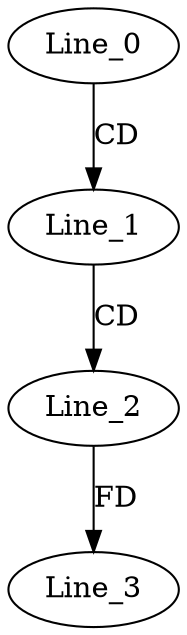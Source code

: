 digraph G {
  Line_0;
  Line_1;
  Line_2;
  Line_3;
  Line_3;
  Line_0 -> Line_1 [ label="CD" ];
  Line_1 -> Line_2 [ label="CD" ];
  Line_2 -> Line_3 [ label="FD" ];
}
